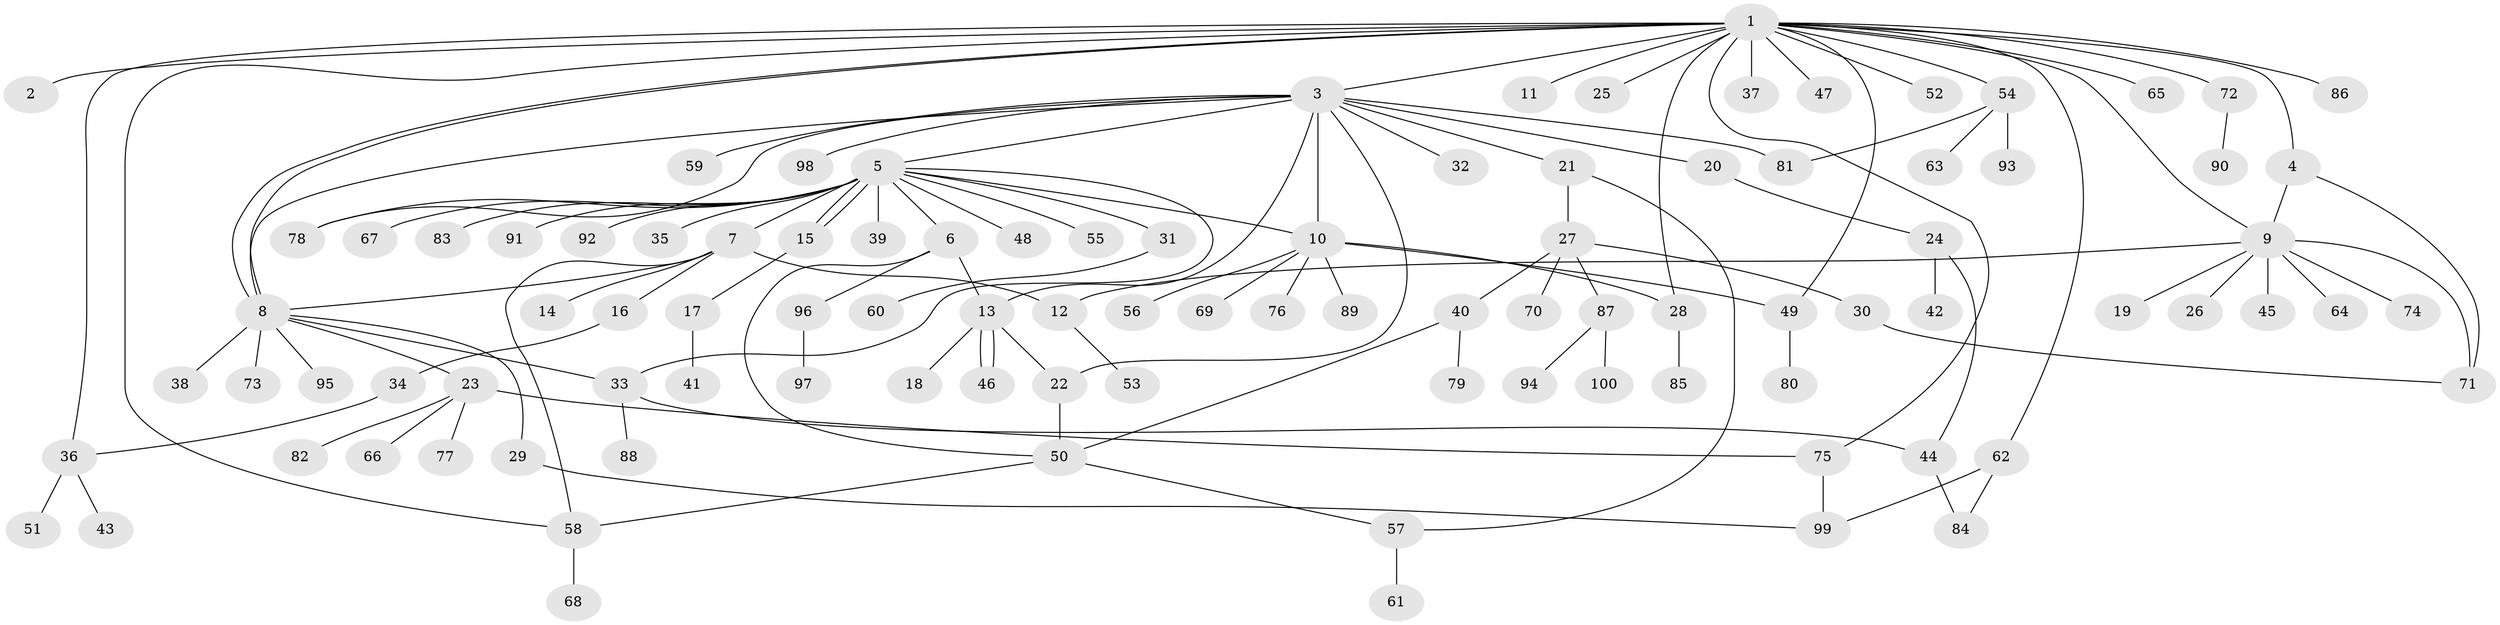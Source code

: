 // Generated by graph-tools (version 1.1) at 2025/14/03/09/25 04:14:20]
// undirected, 100 vertices, 127 edges
graph export_dot {
graph [start="1"]
  node [color=gray90,style=filled];
  1;
  2;
  3;
  4;
  5;
  6;
  7;
  8;
  9;
  10;
  11;
  12;
  13;
  14;
  15;
  16;
  17;
  18;
  19;
  20;
  21;
  22;
  23;
  24;
  25;
  26;
  27;
  28;
  29;
  30;
  31;
  32;
  33;
  34;
  35;
  36;
  37;
  38;
  39;
  40;
  41;
  42;
  43;
  44;
  45;
  46;
  47;
  48;
  49;
  50;
  51;
  52;
  53;
  54;
  55;
  56;
  57;
  58;
  59;
  60;
  61;
  62;
  63;
  64;
  65;
  66;
  67;
  68;
  69;
  70;
  71;
  72;
  73;
  74;
  75;
  76;
  77;
  78;
  79;
  80;
  81;
  82;
  83;
  84;
  85;
  86;
  87;
  88;
  89;
  90;
  91;
  92;
  93;
  94;
  95;
  96;
  97;
  98;
  99;
  100;
  1 -- 2;
  1 -- 3;
  1 -- 4;
  1 -- 8;
  1 -- 8;
  1 -- 9;
  1 -- 11;
  1 -- 25;
  1 -- 28;
  1 -- 36;
  1 -- 37;
  1 -- 47;
  1 -- 49;
  1 -- 52;
  1 -- 54;
  1 -- 58;
  1 -- 62;
  1 -- 65;
  1 -- 72;
  1 -- 75;
  1 -- 86;
  3 -- 5;
  3 -- 8;
  3 -- 10;
  3 -- 13;
  3 -- 20;
  3 -- 21;
  3 -- 22;
  3 -- 32;
  3 -- 59;
  3 -- 78;
  3 -- 81;
  3 -- 98;
  4 -- 9;
  4 -- 71;
  5 -- 6;
  5 -- 7;
  5 -- 10;
  5 -- 15;
  5 -- 15;
  5 -- 31;
  5 -- 33;
  5 -- 35;
  5 -- 39;
  5 -- 48;
  5 -- 55;
  5 -- 67;
  5 -- 78;
  5 -- 83;
  5 -- 91;
  5 -- 92;
  6 -- 13;
  6 -- 50;
  6 -- 96;
  7 -- 8;
  7 -- 12;
  7 -- 14;
  7 -- 16;
  7 -- 58;
  8 -- 23;
  8 -- 29;
  8 -- 33;
  8 -- 38;
  8 -- 73;
  8 -- 95;
  9 -- 12;
  9 -- 19;
  9 -- 26;
  9 -- 45;
  9 -- 64;
  9 -- 71;
  9 -- 74;
  10 -- 28;
  10 -- 49;
  10 -- 56;
  10 -- 69;
  10 -- 76;
  10 -- 89;
  12 -- 53;
  13 -- 18;
  13 -- 22;
  13 -- 46;
  13 -- 46;
  15 -- 17;
  16 -- 34;
  17 -- 41;
  20 -- 24;
  21 -- 27;
  21 -- 57;
  22 -- 50;
  23 -- 66;
  23 -- 75;
  23 -- 77;
  23 -- 82;
  24 -- 42;
  24 -- 44;
  27 -- 30;
  27 -- 40;
  27 -- 70;
  27 -- 87;
  28 -- 85;
  29 -- 99;
  30 -- 71;
  31 -- 60;
  33 -- 44;
  33 -- 88;
  34 -- 36;
  36 -- 43;
  36 -- 51;
  40 -- 50;
  40 -- 79;
  44 -- 84;
  49 -- 80;
  50 -- 57;
  50 -- 58;
  54 -- 63;
  54 -- 81;
  54 -- 93;
  57 -- 61;
  58 -- 68;
  62 -- 84;
  62 -- 99;
  72 -- 90;
  75 -- 99;
  87 -- 94;
  87 -- 100;
  96 -- 97;
}

